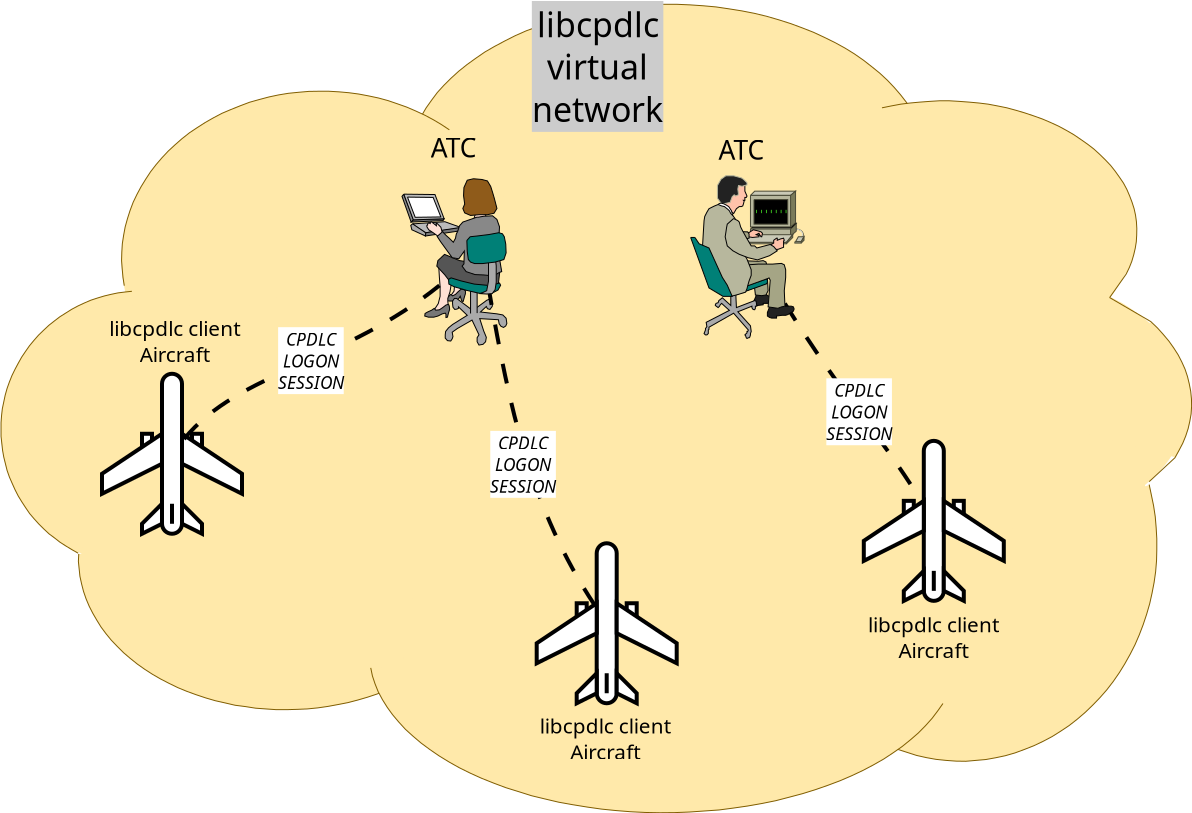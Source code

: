 <?xml version="1.0" encoding="UTF-8"?>
<dia:diagram xmlns:dia="http://www.lysator.liu.se/~alla/dia/">
  <dia:layer name="Background" visible="true" connectable="true" active="true">
    <dia:object type="Cisco - Cloud Gold" version="1" id="O0">
      <dia:attribute name="obj_pos">
        <dia:point val="2.472,5.802"/>
      </dia:attribute>
      <dia:attribute name="obj_bb">
        <dia:rectangle val="2.47,5.8;62.002,46.227"/>
      </dia:attribute>
      <dia:attribute name="meta">
        <dia:composite type="dict"/>
      </dia:attribute>
      <dia:attribute name="elem_corner">
        <dia:point val="2.472,5.802"/>
      </dia:attribute>
      <dia:attribute name="elem_width">
        <dia:real val="59.528"/>
      </dia:attribute>
      <dia:attribute name="elem_height">
        <dia:real val="40.423"/>
      </dia:attribute>
      <dia:attribute name="line_width">
        <dia:real val="0.2"/>
      </dia:attribute>
      <dia:attribute name="line_colour">
        <dia:color val="#000000ff"/>
      </dia:attribute>
      <dia:attribute name="fill_colour">
        <dia:color val="#ffffffff"/>
      </dia:attribute>
      <dia:attribute name="show_background">
        <dia:boolean val="true"/>
      </dia:attribute>
      <dia:attribute name="line_style">
        <dia:enum val="0"/>
        <dia:real val="1"/>
      </dia:attribute>
      <dia:attribute name="flip_horizontal">
        <dia:boolean val="false"/>
      </dia:attribute>
      <dia:attribute name="flip_vertical">
        <dia:boolean val="false"/>
      </dia:attribute>
      <dia:attribute name="subscale">
        <dia:real val="1"/>
      </dia:attribute>
    </dia:object>
    <dia:object type="Standard - Text" version="1" id="O1">
      <dia:attribute name="obj_pos">
        <dia:point val="32.3,7.45"/>
      </dia:attribute>
      <dia:attribute name="obj_bb">
        <dia:rectangle val="28.863,5.878;35.737,12.083"/>
      </dia:attribute>
      <dia:attribute name="text">
        <dia:composite type="text">
          <dia:attribute name="string">
            <dia:string>#libcpdlc
virtual
network#</dia:string>
          </dia:attribute>
          <dia:attribute name="font">
            <dia:font family="sans" style="0" name="Helvetica"/>
          </dia:attribute>
          <dia:attribute name="height">
            <dia:real val="2.117"/>
          </dia:attribute>
          <dia:attribute name="pos">
            <dia:point val="32.3,7.45"/>
          </dia:attribute>
          <dia:attribute name="color">
            <dia:color val="#000000ff"/>
          </dia:attribute>
          <dia:attribute name="alignment">
            <dia:enum val="1"/>
          </dia:attribute>
        </dia:composite>
      </dia:attribute>
      <dia:attribute name="valign">
        <dia:enum val="3"/>
      </dia:attribute>
      <dia:attribute name="fill_color">
        <dia:color val="#ccccccff"/>
      </dia:attribute>
      <dia:attribute name="show_background">
        <dia:boolean val="true"/>
      </dia:attribute>
    </dia:object>
    <dia:group>
      <dia:attribute name="meta">
        <dia:composite type="dict"/>
      </dia:attribute>
      <dia:attribute name="matrix"/>
      <dia:object type="Standard - Text" version="1" id="O2">
        <dia:attribute name="obj_pos">
          <dia:point val="11.151,22.393"/>
        </dia:attribute>
        <dia:attribute name="obj_bb">
          <dia:rectangle val="7.577,21.43;14.724,23.932"/>
        </dia:attribute>
        <dia:attribute name="text">
          <dia:composite type="text">
            <dia:attribute name="string">
              <dia:string>#libcpdlc client
Aircraft#</dia:string>
            </dia:attribute>
            <dia:attribute name="font">
              <dia:font family="sans" style="0" name="Helvetica"/>
            </dia:attribute>
            <dia:attribute name="height">
              <dia:real val="1.294"/>
            </dia:attribute>
            <dia:attribute name="pos">
              <dia:point val="11.151,22.393"/>
            </dia:attribute>
            <dia:attribute name="color">
              <dia:color val="#000000ff"/>
            </dia:attribute>
            <dia:attribute name="alignment">
              <dia:enum val="1"/>
            </dia:attribute>
          </dia:composite>
        </dia:attribute>
        <dia:attribute name="valign">
          <dia:enum val="3"/>
        </dia:attribute>
      </dia:object>
      <dia:group>
        <dia:attribute name="meta">
          <dia:composite type="dict"/>
        </dia:attribute>
        <dia:attribute name="matrix"/>
        <dia:object type="Standard - Box" version="0" id="O3">
          <dia:attribute name="obj_pos">
            <dia:point val="10.52,24.276"/>
          </dia:attribute>
          <dia:attribute name="obj_bb">
            <dia:rectangle val="10.42,24.176;11.62,32.376"/>
          </dia:attribute>
          <dia:attribute name="elem_corner">
            <dia:point val="10.52,24.276"/>
          </dia:attribute>
          <dia:attribute name="elem_width">
            <dia:real val="1"/>
          </dia:attribute>
          <dia:attribute name="elem_height">
            <dia:real val="8"/>
          </dia:attribute>
          <dia:attribute name="border_width">
            <dia:real val="0.2"/>
          </dia:attribute>
          <dia:attribute name="show_background">
            <dia:boolean val="true"/>
          </dia:attribute>
          <dia:attribute name="corner_radius">
            <dia:real val="1.6"/>
          </dia:attribute>
        </dia:object>
        <dia:object type="Standard - Polygon" version="0" id="O4">
          <dia:attribute name="obj_pos">
            <dia:point val="10.52,31.776"/>
          </dia:attribute>
          <dia:attribute name="obj_bb">
            <dia:rectangle val="9.42,30.534;10.62,32.437"/>
          </dia:attribute>
          <dia:attribute name="poly_points">
            <dia:point val="10.52,31.776"/>
            <dia:point val="10.52,30.776"/>
            <dia:point val="9.52,31.776"/>
            <dia:point val="9.52,32.276"/>
          </dia:attribute>
          <dia:attribute name="line_width">
            <dia:real val="0.2"/>
          </dia:attribute>
          <dia:attribute name="show_background">
            <dia:boolean val="true"/>
          </dia:attribute>
        </dia:object>
        <dia:object type="Standard - Polygon" version="0" id="O5">
          <dia:attribute name="obj_pos">
            <dia:point val="11.52,31.776"/>
          </dia:attribute>
          <dia:attribute name="obj_bb">
            <dia:rectangle val="11.42,30.534;12.62,32.437"/>
          </dia:attribute>
          <dia:attribute name="poly_points">
            <dia:point val="11.52,31.776"/>
            <dia:point val="11.52,30.776"/>
            <dia:point val="12.52,31.776"/>
            <dia:point val="12.52,32.276"/>
          </dia:attribute>
          <dia:attribute name="line_width">
            <dia:real val="0.2"/>
          </dia:attribute>
          <dia:attribute name="show_background">
            <dia:boolean val="true"/>
          </dia:attribute>
        </dia:object>
        <dia:object type="Standard - Line" version="0" id="O6">
          <dia:attribute name="obj_pos">
            <dia:point val="11.02,31.776"/>
          </dia:attribute>
          <dia:attribute name="obj_bb">
            <dia:rectangle val="10.92,30.676;11.12,31.876"/>
          </dia:attribute>
          <dia:attribute name="conn_endpoints">
            <dia:point val="11.02,31.776"/>
            <dia:point val="11.02,30.776"/>
          </dia:attribute>
          <dia:attribute name="numcp">
            <dia:int val="1"/>
          </dia:attribute>
          <dia:attribute name="line_width">
            <dia:real val="0.2"/>
          </dia:attribute>
        </dia:object>
        <dia:object type="Standard - Box" version="0" id="O7">
          <dia:attribute name="obj_pos">
            <dia:point val="9.52,27.276"/>
          </dia:attribute>
          <dia:attribute name="obj_bb">
            <dia:rectangle val="9.42,27.176;10.12,28.376"/>
          </dia:attribute>
          <dia:attribute name="elem_corner">
            <dia:point val="9.52,27.276"/>
          </dia:attribute>
          <dia:attribute name="elem_width">
            <dia:real val="0.5"/>
          </dia:attribute>
          <dia:attribute name="elem_height">
            <dia:real val="1"/>
          </dia:attribute>
          <dia:attribute name="border_width">
            <dia:real val="0.2"/>
          </dia:attribute>
          <dia:attribute name="show_background">
            <dia:boolean val="true"/>
          </dia:attribute>
        </dia:object>
        <dia:object type="Standard - Polygon" version="0" id="O8">
          <dia:attribute name="obj_pos">
            <dia:point val="10.52,28.776"/>
          </dia:attribute>
          <dia:attribute name="obj_bb">
            <dia:rectangle val="7.42,27.089;10.62,30.437"/>
          </dia:attribute>
          <dia:attribute name="poly_points">
            <dia:point val="10.52,28.776"/>
            <dia:point val="10.52,27.276"/>
            <dia:point val="7.52,29.276"/>
            <dia:point val="7.52,30.276"/>
          </dia:attribute>
          <dia:attribute name="line_width">
            <dia:real val="0.2"/>
          </dia:attribute>
          <dia:attribute name="show_background">
            <dia:boolean val="true"/>
          </dia:attribute>
        </dia:object>
        <dia:object type="Standard - Box" version="0" id="O9">
          <dia:attribute name="obj_pos">
            <dia:point val="12.02,27.276"/>
          </dia:attribute>
          <dia:attribute name="obj_bb">
            <dia:rectangle val="11.92,27.176;12.62,28.376"/>
          </dia:attribute>
          <dia:attribute name="elem_corner">
            <dia:point val="12.02,27.276"/>
          </dia:attribute>
          <dia:attribute name="elem_width">
            <dia:real val="0.5"/>
          </dia:attribute>
          <dia:attribute name="elem_height">
            <dia:real val="1"/>
          </dia:attribute>
          <dia:attribute name="border_width">
            <dia:real val="0.2"/>
          </dia:attribute>
          <dia:attribute name="show_background">
            <dia:boolean val="true"/>
          </dia:attribute>
        </dia:object>
        <dia:object type="Standard - Polygon" version="0" id="O10">
          <dia:attribute name="obj_pos">
            <dia:point val="11.52,28.776"/>
          </dia:attribute>
          <dia:attribute name="obj_bb">
            <dia:rectangle val="11.42,27.089;14.62,30.437"/>
          </dia:attribute>
          <dia:attribute name="poly_points">
            <dia:point val="11.52,28.776"/>
            <dia:point val="11.52,27.276"/>
            <dia:point val="14.52,29.276"/>
            <dia:point val="14.52,30.276"/>
          </dia:attribute>
          <dia:attribute name="line_width">
            <dia:real val="0.2"/>
          </dia:attribute>
          <dia:attribute name="show_background">
            <dia:boolean val="true"/>
          </dia:attribute>
        </dia:object>
      </dia:group>
    </dia:group>
    <dia:object type="Standard - Text" version="1" id="O11">
      <dia:attribute name="obj_pos">
        <dia:point val="49.091,37.197"/>
      </dia:attribute>
      <dia:attribute name="obj_bb">
        <dia:rectangle val="45.517,36.235;52.664,38.736"/>
      </dia:attribute>
      <dia:attribute name="text">
        <dia:composite type="text">
          <dia:attribute name="string">
            <dia:string>#libcpdlc client
Aircraft#</dia:string>
          </dia:attribute>
          <dia:attribute name="font">
            <dia:font family="sans" style="0" name="Helvetica"/>
          </dia:attribute>
          <dia:attribute name="height">
            <dia:real val="1.294"/>
          </dia:attribute>
          <dia:attribute name="pos">
            <dia:point val="49.091,37.197"/>
          </dia:attribute>
          <dia:attribute name="color">
            <dia:color val="#000000ff"/>
          </dia:attribute>
          <dia:attribute name="alignment">
            <dia:enum val="1"/>
          </dia:attribute>
        </dia:composite>
      </dia:attribute>
      <dia:attribute name="valign">
        <dia:enum val="3"/>
      </dia:attribute>
    </dia:object>
    <dia:group>
      <dia:attribute name="meta">
        <dia:composite type="dict"/>
      </dia:attribute>
      <dia:attribute name="matrix"/>
      <dia:object type="Standard - Box" version="0" id="O12">
        <dia:attribute name="obj_pos">
          <dia:point val="48.61,27.63"/>
        </dia:attribute>
        <dia:attribute name="obj_bb">
          <dia:rectangle val="48.51,27.53;49.71,35.73"/>
        </dia:attribute>
        <dia:attribute name="elem_corner">
          <dia:point val="48.61,27.63"/>
        </dia:attribute>
        <dia:attribute name="elem_width">
          <dia:real val="1"/>
        </dia:attribute>
        <dia:attribute name="elem_height">
          <dia:real val="8"/>
        </dia:attribute>
        <dia:attribute name="border_width">
          <dia:real val="0.2"/>
        </dia:attribute>
        <dia:attribute name="show_background">
          <dia:boolean val="true"/>
        </dia:attribute>
        <dia:attribute name="corner_radius">
          <dia:real val="1.6"/>
        </dia:attribute>
      </dia:object>
      <dia:object type="Standard - Polygon" version="0" id="O13">
        <dia:attribute name="obj_pos">
          <dia:point val="48.61,35.13"/>
        </dia:attribute>
        <dia:attribute name="obj_bb">
          <dia:rectangle val="47.51,33.889;48.71,35.792"/>
        </dia:attribute>
        <dia:attribute name="poly_points">
          <dia:point val="48.61,35.13"/>
          <dia:point val="48.61,34.13"/>
          <dia:point val="47.61,35.13"/>
          <dia:point val="47.61,35.63"/>
        </dia:attribute>
        <dia:attribute name="line_width">
          <dia:real val="0.2"/>
        </dia:attribute>
        <dia:attribute name="show_background">
          <dia:boolean val="true"/>
        </dia:attribute>
      </dia:object>
      <dia:object type="Standard - Polygon" version="0" id="O14">
        <dia:attribute name="obj_pos">
          <dia:point val="49.61,35.13"/>
        </dia:attribute>
        <dia:attribute name="obj_bb">
          <dia:rectangle val="49.51,33.889;50.71,35.792"/>
        </dia:attribute>
        <dia:attribute name="poly_points">
          <dia:point val="49.61,35.13"/>
          <dia:point val="49.61,34.13"/>
          <dia:point val="50.61,35.13"/>
          <dia:point val="50.61,35.63"/>
        </dia:attribute>
        <dia:attribute name="line_width">
          <dia:real val="0.2"/>
        </dia:attribute>
        <dia:attribute name="show_background">
          <dia:boolean val="true"/>
        </dia:attribute>
      </dia:object>
      <dia:object type="Standard - Line" version="0" id="O15">
        <dia:attribute name="obj_pos">
          <dia:point val="49.11,35.13"/>
        </dia:attribute>
        <dia:attribute name="obj_bb">
          <dia:rectangle val="49.01,34.03;49.21,35.23"/>
        </dia:attribute>
        <dia:attribute name="conn_endpoints">
          <dia:point val="49.11,35.13"/>
          <dia:point val="49.11,34.13"/>
        </dia:attribute>
        <dia:attribute name="numcp">
          <dia:int val="1"/>
        </dia:attribute>
        <dia:attribute name="line_width">
          <dia:real val="0.2"/>
        </dia:attribute>
      </dia:object>
      <dia:object type="Standard - Box" version="0" id="O16">
        <dia:attribute name="obj_pos">
          <dia:point val="47.61,30.63"/>
        </dia:attribute>
        <dia:attribute name="obj_bb">
          <dia:rectangle val="47.51,30.53;48.21,31.73"/>
        </dia:attribute>
        <dia:attribute name="elem_corner">
          <dia:point val="47.61,30.63"/>
        </dia:attribute>
        <dia:attribute name="elem_width">
          <dia:real val="0.5"/>
        </dia:attribute>
        <dia:attribute name="elem_height">
          <dia:real val="1"/>
        </dia:attribute>
        <dia:attribute name="border_width">
          <dia:real val="0.2"/>
        </dia:attribute>
        <dia:attribute name="show_background">
          <dia:boolean val="true"/>
        </dia:attribute>
      </dia:object>
      <dia:object type="Standard - Polygon" version="0" id="O17">
        <dia:attribute name="obj_pos">
          <dia:point val="48.61,32.13"/>
        </dia:attribute>
        <dia:attribute name="obj_bb">
          <dia:rectangle val="45.51,30.444;48.71,33.792"/>
        </dia:attribute>
        <dia:attribute name="poly_points">
          <dia:point val="48.61,32.13"/>
          <dia:point val="48.61,30.63"/>
          <dia:point val="45.61,32.63"/>
          <dia:point val="45.61,33.63"/>
        </dia:attribute>
        <dia:attribute name="line_width">
          <dia:real val="0.2"/>
        </dia:attribute>
        <dia:attribute name="show_background">
          <dia:boolean val="true"/>
        </dia:attribute>
      </dia:object>
      <dia:object type="Standard - Box" version="0" id="O18">
        <dia:attribute name="obj_pos">
          <dia:point val="50.11,30.63"/>
        </dia:attribute>
        <dia:attribute name="obj_bb">
          <dia:rectangle val="50.01,30.53;50.71,31.73"/>
        </dia:attribute>
        <dia:attribute name="elem_corner">
          <dia:point val="50.11,30.63"/>
        </dia:attribute>
        <dia:attribute name="elem_width">
          <dia:real val="0.5"/>
        </dia:attribute>
        <dia:attribute name="elem_height">
          <dia:real val="1"/>
        </dia:attribute>
        <dia:attribute name="border_width">
          <dia:real val="0.2"/>
        </dia:attribute>
        <dia:attribute name="show_background">
          <dia:boolean val="true"/>
        </dia:attribute>
      </dia:object>
      <dia:object type="Standard - Polygon" version="0" id="O19">
        <dia:attribute name="obj_pos">
          <dia:point val="49.61,32.13"/>
        </dia:attribute>
        <dia:attribute name="obj_bb">
          <dia:rectangle val="49.51,30.444;52.71,33.792"/>
        </dia:attribute>
        <dia:attribute name="poly_points">
          <dia:point val="49.61,32.13"/>
          <dia:point val="49.61,30.63"/>
          <dia:point val="52.61,32.63"/>
          <dia:point val="52.61,33.63"/>
        </dia:attribute>
        <dia:attribute name="line_width">
          <dia:real val="0.2"/>
        </dia:attribute>
        <dia:attribute name="show_background">
          <dia:boolean val="true"/>
        </dia:attribute>
      </dia:object>
    </dia:group>
    <dia:object type="Cisco - Sitting woman" version="1" id="O20">
      <dia:attribute name="obj_pos">
        <dia:point val="22.519,14.525"/>
      </dia:attribute>
      <dia:attribute name="obj_bb">
        <dia:rectangle val="22.517,14.523;27.765,22.843"/>
      </dia:attribute>
      <dia:attribute name="meta">
        <dia:composite type="dict"/>
      </dia:attribute>
      <dia:attribute name="elem_corner">
        <dia:point val="22.519,14.525"/>
      </dia:attribute>
      <dia:attribute name="elem_width">
        <dia:real val="5.244"/>
      </dia:attribute>
      <dia:attribute name="elem_height">
        <dia:real val="8.315"/>
      </dia:attribute>
      <dia:attribute name="line_width">
        <dia:real val="0.2"/>
      </dia:attribute>
      <dia:attribute name="line_colour">
        <dia:color val="#000000ff"/>
      </dia:attribute>
      <dia:attribute name="fill_colour">
        <dia:color val="#ffffffff"/>
      </dia:attribute>
      <dia:attribute name="show_background">
        <dia:boolean val="true"/>
      </dia:attribute>
      <dia:attribute name="line_style">
        <dia:enum val="0"/>
        <dia:real val="1"/>
      </dia:attribute>
      <dia:attribute name="flip_horizontal">
        <dia:boolean val="false"/>
      </dia:attribute>
      <dia:attribute name="flip_vertical">
        <dia:boolean val="false"/>
      </dia:attribute>
      <dia:attribute name="subscale">
        <dia:real val="1"/>
      </dia:attribute>
    </dia:object>
    <dia:object type="Standard - Text" version="1" id="O21">
      <dia:attribute name="obj_pos">
        <dia:point val="25.106,13.467"/>
      </dia:attribute>
      <dia:attribute name="obj_bb">
        <dia:rectangle val="23.884,12.242;26.329,13.78"/>
      </dia:attribute>
      <dia:attribute name="text">
        <dia:composite type="text">
          <dia:attribute name="string">
            <dia:string>#ATC#</dia:string>
          </dia:attribute>
          <dia:attribute name="font">
            <dia:font family="sans" style="0" name="Helvetica"/>
          </dia:attribute>
          <dia:attribute name="height">
            <dia:real val="1.647"/>
          </dia:attribute>
          <dia:attribute name="pos">
            <dia:point val="25.106,13.467"/>
          </dia:attribute>
          <dia:attribute name="color">
            <dia:color val="#000000ff"/>
          </dia:attribute>
          <dia:attribute name="alignment">
            <dia:enum val="1"/>
          </dia:attribute>
        </dia:composite>
      </dia:attribute>
      <dia:attribute name="valign">
        <dia:enum val="3"/>
      </dia:attribute>
    </dia:object>
    <dia:object type="Standard - Text" version="1" id="O22">
      <dia:attribute name="obj_pos">
        <dia:point val="39.494,13.58"/>
      </dia:attribute>
      <dia:attribute name="obj_bb">
        <dia:rectangle val="38.272,12.355;40.717,13.893"/>
      </dia:attribute>
      <dia:attribute name="text">
        <dia:composite type="text">
          <dia:attribute name="string">
            <dia:string>#ATC#</dia:string>
          </dia:attribute>
          <dia:attribute name="font">
            <dia:font family="sans" style="0" name="Helvetica"/>
          </dia:attribute>
          <dia:attribute name="height">
            <dia:real val="1.647"/>
          </dia:attribute>
          <dia:attribute name="pos">
            <dia:point val="39.494,13.58"/>
          </dia:attribute>
          <dia:attribute name="color">
            <dia:color val="#000000ff"/>
          </dia:attribute>
          <dia:attribute name="alignment">
            <dia:enum val="1"/>
          </dia:attribute>
        </dia:composite>
      </dia:attribute>
      <dia:attribute name="valign">
        <dia:enum val="3"/>
      </dia:attribute>
    </dia:object>
    <dia:object type="Standard - BezierLine" version="0" id="O23">
      <dia:attribute name="obj_pos">
        <dia:point val="39.424,17.183"/>
      </dia:attribute>
      <dia:attribute name="obj_bb">
        <dia:rectangle val="41.526,20.629;48.648,30.815"/>
      </dia:attribute>
      <dia:attribute name="bez_points">
        <dia:point val="39.424,17.183"/>
        <dia:point val="42.507,22.115"/>
        <dia:point val="46.65,27.725"/>
        <dia:point val="49.11,31.63"/>
      </dia:attribute>
      <dia:attribute name="corner_types">
        <dia:enum val="0"/>
        <dia:enum val="0"/>
      </dia:attribute>
      <dia:attribute name="line_width">
        <dia:real val="0.2"/>
      </dia:attribute>
      <dia:attribute name="line_style">
        <dia:enum val="1"/>
      </dia:attribute>
      <dia:connections>
        <dia:connection handle="0" to="O38" connection="5"/>
        <dia:connection handle="3" to="O12" connection="8"/>
      </dia:connections>
    </dia:object>
    <dia:object type="Standard - Text" version="1" id="O24">
      <dia:attribute name="obj_pos">
        <dia:point val="45.377,25.43"/>
      </dia:attribute>
      <dia:attribute name="obj_bb">
        <dia:rectangle val="43.501,24.6;47.279,27.85"/>
      </dia:attribute>
      <dia:attribute name="text">
        <dia:composite type="text">
          <dia:attribute name="string">
            <dia:string>#CPDLC
LOGON
SESSION#</dia:string>
          </dia:attribute>
          <dia:attribute name="font">
            <dia:font family="sans" style="8" name="Helvetica-Oblique"/>
          </dia:attribute>
          <dia:attribute name="height">
            <dia:real val="1.082"/>
          </dia:attribute>
          <dia:attribute name="pos">
            <dia:point val="45.377,25.43"/>
          </dia:attribute>
          <dia:attribute name="color">
            <dia:color val="#000000ff"/>
          </dia:attribute>
          <dia:attribute name="alignment">
            <dia:enum val="1"/>
          </dia:attribute>
        </dia:composite>
      </dia:attribute>
      <dia:attribute name="valign">
        <dia:enum val="3"/>
      </dia:attribute>
      <dia:attribute name="fill_color">
        <dia:color val="#ffffffff"/>
      </dia:attribute>
      <dia:attribute name="show_background">
        <dia:boolean val="true"/>
      </dia:attribute>
    </dia:object>
    <dia:object type="Standard - BezierLine" version="0" id="O25">
      <dia:attribute name="obj_pos">
        <dia:point val="32.755,36.75"/>
      </dia:attribute>
      <dia:attribute name="obj_bb">
        <dia:rectangle val="26.786,20.162;32.294,35.986"/>
      </dia:attribute>
      <dia:attribute name="bez_points">
        <dia:point val="32.755,36.75"/>
        <dia:point val="29.55,31.925"/>
        <dia:point val="27.5,23.725"/>
        <dia:point val="26.53,18.131"/>
      </dia:attribute>
      <dia:attribute name="corner_types">
        <dia:enum val="0"/>
        <dia:enum val="0"/>
      </dia:attribute>
      <dia:attribute name="line_width">
        <dia:real val="0.2"/>
      </dia:attribute>
      <dia:attribute name="line_style">
        <dia:enum val="1"/>
      </dia:attribute>
      <dia:connections>
        <dia:connection handle="0" to="O27" connection="8"/>
        <dia:connection handle="3" to="O20" connection="8"/>
      </dia:connections>
    </dia:object>
    <dia:group>
      <dia:attribute name="meta">
        <dia:composite type="dict"/>
      </dia:attribute>
      <dia:attribute name="matrix"/>
      <dia:object type="Standard - Text" version="1" id="O26">
        <dia:attribute name="obj_pos">
          <dia:point val="32.686,42.267"/>
        </dia:attribute>
        <dia:attribute name="obj_bb">
          <dia:rectangle val="29.112,41.305;36.259,43.806"/>
        </dia:attribute>
        <dia:attribute name="text">
          <dia:composite type="text">
            <dia:attribute name="string">
              <dia:string>#libcpdlc client
Aircraft#</dia:string>
            </dia:attribute>
            <dia:attribute name="font">
              <dia:font family="sans" style="0" name="Helvetica"/>
            </dia:attribute>
            <dia:attribute name="height">
              <dia:real val="1.294"/>
            </dia:attribute>
            <dia:attribute name="pos">
              <dia:point val="32.686,42.267"/>
            </dia:attribute>
            <dia:attribute name="color">
              <dia:color val="#000000ff"/>
            </dia:attribute>
            <dia:attribute name="alignment">
              <dia:enum val="1"/>
            </dia:attribute>
          </dia:composite>
        </dia:attribute>
        <dia:attribute name="valign">
          <dia:enum val="3"/>
        </dia:attribute>
      </dia:object>
      <dia:group>
        <dia:attribute name="meta">
          <dia:composite type="dict"/>
        </dia:attribute>
        <dia:attribute name="matrix"/>
        <dia:object type="Standard - Box" version="0" id="O27">
          <dia:attribute name="obj_pos">
            <dia:point val="32.255,32.75"/>
          </dia:attribute>
          <dia:attribute name="obj_bb">
            <dia:rectangle val="32.155,32.65;33.355,40.85"/>
          </dia:attribute>
          <dia:attribute name="elem_corner">
            <dia:point val="32.255,32.75"/>
          </dia:attribute>
          <dia:attribute name="elem_width">
            <dia:real val="1"/>
          </dia:attribute>
          <dia:attribute name="elem_height">
            <dia:real val="8"/>
          </dia:attribute>
          <dia:attribute name="border_width">
            <dia:real val="0.2"/>
          </dia:attribute>
          <dia:attribute name="show_background">
            <dia:boolean val="true"/>
          </dia:attribute>
          <dia:attribute name="corner_radius">
            <dia:real val="1.6"/>
          </dia:attribute>
        </dia:object>
        <dia:object type="Standard - Polygon" version="0" id="O28">
          <dia:attribute name="obj_pos">
            <dia:point val="32.255,40.25"/>
          </dia:attribute>
          <dia:attribute name="obj_bb">
            <dia:rectangle val="31.155,39.009;32.355,40.912"/>
          </dia:attribute>
          <dia:attribute name="poly_points">
            <dia:point val="32.255,40.25"/>
            <dia:point val="32.255,39.25"/>
            <dia:point val="31.255,40.25"/>
            <dia:point val="31.255,40.75"/>
          </dia:attribute>
          <dia:attribute name="line_width">
            <dia:real val="0.2"/>
          </dia:attribute>
          <dia:attribute name="show_background">
            <dia:boolean val="true"/>
          </dia:attribute>
        </dia:object>
        <dia:object type="Standard - Polygon" version="0" id="O29">
          <dia:attribute name="obj_pos">
            <dia:point val="33.255,40.25"/>
          </dia:attribute>
          <dia:attribute name="obj_bb">
            <dia:rectangle val="33.155,39.009;34.355,40.912"/>
          </dia:attribute>
          <dia:attribute name="poly_points">
            <dia:point val="33.255,40.25"/>
            <dia:point val="33.255,39.25"/>
            <dia:point val="34.255,40.25"/>
            <dia:point val="34.255,40.75"/>
          </dia:attribute>
          <dia:attribute name="line_width">
            <dia:real val="0.2"/>
          </dia:attribute>
          <dia:attribute name="show_background">
            <dia:boolean val="true"/>
          </dia:attribute>
        </dia:object>
        <dia:object type="Standard - Line" version="0" id="O30">
          <dia:attribute name="obj_pos">
            <dia:point val="32.755,40.25"/>
          </dia:attribute>
          <dia:attribute name="obj_bb">
            <dia:rectangle val="32.655,39.15;32.855,40.35"/>
          </dia:attribute>
          <dia:attribute name="conn_endpoints">
            <dia:point val="32.755,40.25"/>
            <dia:point val="32.755,39.25"/>
          </dia:attribute>
          <dia:attribute name="numcp">
            <dia:int val="1"/>
          </dia:attribute>
          <dia:attribute name="line_width">
            <dia:real val="0.2"/>
          </dia:attribute>
        </dia:object>
        <dia:object type="Standard - Box" version="0" id="O31">
          <dia:attribute name="obj_pos">
            <dia:point val="31.255,35.75"/>
          </dia:attribute>
          <dia:attribute name="obj_bb">
            <dia:rectangle val="31.155,35.65;31.855,36.85"/>
          </dia:attribute>
          <dia:attribute name="elem_corner">
            <dia:point val="31.255,35.75"/>
          </dia:attribute>
          <dia:attribute name="elem_width">
            <dia:real val="0.5"/>
          </dia:attribute>
          <dia:attribute name="elem_height">
            <dia:real val="1"/>
          </dia:attribute>
          <dia:attribute name="border_width">
            <dia:real val="0.2"/>
          </dia:attribute>
          <dia:attribute name="show_background">
            <dia:boolean val="true"/>
          </dia:attribute>
        </dia:object>
        <dia:object type="Standard - Polygon" version="0" id="O32">
          <dia:attribute name="obj_pos">
            <dia:point val="32.255,37.25"/>
          </dia:attribute>
          <dia:attribute name="obj_bb">
            <dia:rectangle val="29.155,35.564;32.355,38.912"/>
          </dia:attribute>
          <dia:attribute name="poly_points">
            <dia:point val="32.255,37.25"/>
            <dia:point val="32.255,35.75"/>
            <dia:point val="29.255,37.75"/>
            <dia:point val="29.255,38.75"/>
          </dia:attribute>
          <dia:attribute name="line_width">
            <dia:real val="0.2"/>
          </dia:attribute>
          <dia:attribute name="show_background">
            <dia:boolean val="true"/>
          </dia:attribute>
        </dia:object>
        <dia:object type="Standard - Box" version="0" id="O33">
          <dia:attribute name="obj_pos">
            <dia:point val="33.755,35.75"/>
          </dia:attribute>
          <dia:attribute name="obj_bb">
            <dia:rectangle val="33.655,35.65;34.355,36.85"/>
          </dia:attribute>
          <dia:attribute name="elem_corner">
            <dia:point val="33.755,35.75"/>
          </dia:attribute>
          <dia:attribute name="elem_width">
            <dia:real val="0.5"/>
          </dia:attribute>
          <dia:attribute name="elem_height">
            <dia:real val="1"/>
          </dia:attribute>
          <dia:attribute name="border_width">
            <dia:real val="0.2"/>
          </dia:attribute>
          <dia:attribute name="show_background">
            <dia:boolean val="true"/>
          </dia:attribute>
        </dia:object>
        <dia:object type="Standard - Polygon" version="0" id="O34">
          <dia:attribute name="obj_pos">
            <dia:point val="33.255,37.25"/>
          </dia:attribute>
          <dia:attribute name="obj_bb">
            <dia:rectangle val="33.155,35.564;36.355,38.912"/>
          </dia:attribute>
          <dia:attribute name="poly_points">
            <dia:point val="33.255,37.25"/>
            <dia:point val="33.255,35.75"/>
            <dia:point val="36.255,37.75"/>
            <dia:point val="36.255,38.75"/>
          </dia:attribute>
          <dia:attribute name="line_width">
            <dia:real val="0.2"/>
          </dia:attribute>
          <dia:attribute name="show_background">
            <dia:boolean val="true"/>
          </dia:attribute>
        </dia:object>
      </dia:group>
    </dia:group>
    <dia:object type="Standard - Text" version="1" id="O35">
      <dia:attribute name="obj_pos">
        <dia:point val="28.574,28.06"/>
      </dia:attribute>
      <dia:attribute name="obj_bb">
        <dia:rectangle val="26.698,27.23;30.475,30.48"/>
      </dia:attribute>
      <dia:attribute name="text">
        <dia:composite type="text">
          <dia:attribute name="string">
            <dia:string>#CPDLC
LOGON
SESSION#</dia:string>
          </dia:attribute>
          <dia:attribute name="font">
            <dia:font family="sans" style="8" name="Helvetica-Oblique"/>
          </dia:attribute>
          <dia:attribute name="height">
            <dia:real val="1.082"/>
          </dia:attribute>
          <dia:attribute name="pos">
            <dia:point val="28.574,28.06"/>
          </dia:attribute>
          <dia:attribute name="color">
            <dia:color val="#000000ff"/>
          </dia:attribute>
          <dia:attribute name="alignment">
            <dia:enum val="1"/>
          </dia:attribute>
        </dia:composite>
      </dia:attribute>
      <dia:attribute name="valign">
        <dia:enum val="3"/>
      </dia:attribute>
      <dia:attribute name="fill_color">
        <dia:color val="#ffffffff"/>
      </dia:attribute>
      <dia:attribute name="show_background">
        <dia:boolean val="true"/>
      </dia:attribute>
    </dia:object>
    <dia:object type="Standard - BezierLine" version="0" id="O36">
      <dia:attribute name="obj_pos">
        <dia:point val="11.02,28.276"/>
      </dia:attribute>
      <dia:attribute name="obj_bb">
        <dia:rectangle val="11.48,19.697;24.559,27.682"/>
      </dia:attribute>
      <dia:attribute name="bez_points">
        <dia:point val="11.02,28.276"/>
        <dia:point val="13.8,24.875"/>
        <dia:point val="21.65,22.075"/>
        <dia:point val="26.53,18.131"/>
      </dia:attribute>
      <dia:attribute name="corner_types">
        <dia:enum val="0"/>
        <dia:enum val="0"/>
      </dia:attribute>
      <dia:attribute name="line_width">
        <dia:real val="0.2"/>
      </dia:attribute>
      <dia:attribute name="line_style">
        <dia:enum val="1"/>
      </dia:attribute>
      <dia:connections>
        <dia:connection handle="0" to="O3" connection="8"/>
        <dia:connection handle="3" to="O20" connection="8"/>
      </dia:connections>
    </dia:object>
    <dia:object type="Standard - Text" version="1" id="O37">
      <dia:attribute name="obj_pos">
        <dia:point val="17.966,22.874"/>
      </dia:attribute>
      <dia:attribute name="obj_bb">
        <dia:rectangle val="16.09,22.069;19.842,25.244"/>
      </dia:attribute>
      <dia:attribute name="text">
        <dia:composite type="text">
          <dia:attribute name="string">
            <dia:string>#CPDLC
LOGON
SESSION#</dia:string>
          </dia:attribute>
          <dia:attribute name="font">
            <dia:font family="sans" style="8" name="Helvetica-Oblique"/>
          </dia:attribute>
          <dia:attribute name="height">
            <dia:real val="1.082"/>
          </dia:attribute>
          <dia:attribute name="pos">
            <dia:point val="17.966,22.874"/>
          </dia:attribute>
          <dia:attribute name="color">
            <dia:color val="#000000ff"/>
          </dia:attribute>
          <dia:attribute name="alignment">
            <dia:enum val="1"/>
          </dia:attribute>
        </dia:composite>
      </dia:attribute>
      <dia:attribute name="valign">
        <dia:enum val="3"/>
      </dia:attribute>
      <dia:attribute name="fill_color">
        <dia:color val="#ffffffff"/>
      </dia:attribute>
      <dia:attribute name="show_background">
        <dia:boolean val="true"/>
      </dia:attribute>
    </dia:object>
    <dia:object type="Cisco - PC Man" version="1" id="O38">
      <dia:attribute name="obj_pos">
        <dia:point val="36.953,14.375"/>
      </dia:attribute>
      <dia:attribute name="obj_bb">
        <dia:rectangle val="36.951,14.373;42.624,22.514"/>
      </dia:attribute>
      <dia:attribute name="meta">
        <dia:composite type="dict"/>
      </dia:attribute>
      <dia:attribute name="elem_corner">
        <dia:point val="36.953,14.375"/>
      </dia:attribute>
      <dia:attribute name="elem_width">
        <dia:real val="5.667"/>
      </dia:attribute>
      <dia:attribute name="elem_height">
        <dia:real val="8.136"/>
      </dia:attribute>
      <dia:attribute name="line_width">
        <dia:real val="0.2"/>
      </dia:attribute>
      <dia:attribute name="line_colour">
        <dia:color val="#000000ff"/>
      </dia:attribute>
      <dia:attribute name="fill_colour">
        <dia:color val="#ffffffff"/>
      </dia:attribute>
      <dia:attribute name="show_background">
        <dia:boolean val="true"/>
      </dia:attribute>
      <dia:attribute name="line_style">
        <dia:enum val="0"/>
        <dia:real val="1"/>
      </dia:attribute>
      <dia:attribute name="flip_horizontal">
        <dia:boolean val="false"/>
      </dia:attribute>
      <dia:attribute name="flip_vertical">
        <dia:boolean val="false"/>
      </dia:attribute>
      <dia:attribute name="subscale">
        <dia:real val="1"/>
      </dia:attribute>
    </dia:object>
  </dia:layer>
</dia:diagram>
